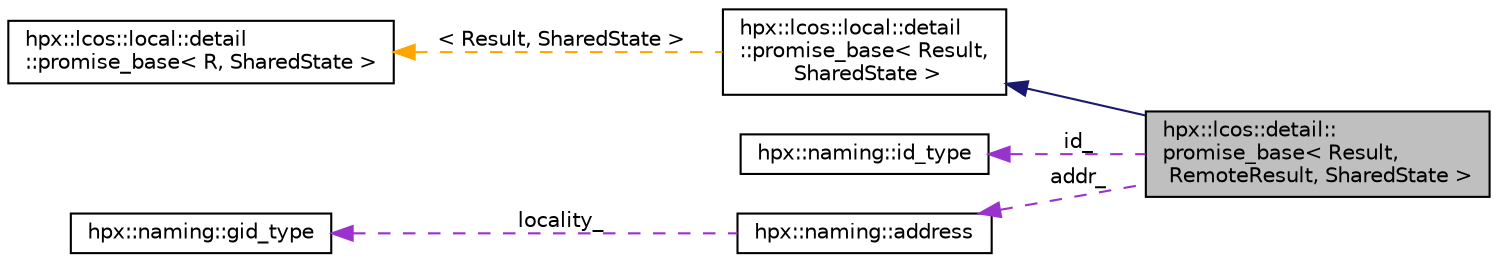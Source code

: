 digraph "hpx::lcos::detail::promise_base&lt; Result, RemoteResult, SharedState &gt;"
{
  edge [fontname="Helvetica",fontsize="10",labelfontname="Helvetica",labelfontsize="10"];
  node [fontname="Helvetica",fontsize="10",shape=record];
  rankdir="LR";
  Node13 [label="hpx::lcos::detail::\lpromise_base\< Result,\l RemoteResult, SharedState \>",height=0.2,width=0.4,color="black", fillcolor="grey75", style="filled", fontcolor="black"];
  Node14 -> Node13 [dir="back",color="midnightblue",fontsize="10",style="solid",fontname="Helvetica"];
  Node14 [label="hpx::lcos::local::detail\l::promise_base\< Result,\l SharedState \>",height=0.2,width=0.4,color="black", fillcolor="white", style="filled",URL="$d5/da1/classhpx_1_1lcos_1_1local_1_1detail_1_1promise__base.html"];
  Node15 -> Node14 [dir="back",color="orange",fontsize="10",style="dashed",label=" \< Result, SharedState \>" ,fontname="Helvetica"];
  Node15 [label="hpx::lcos::local::detail\l::promise_base\< R, SharedState \>",height=0.2,width=0.4,color="black", fillcolor="white", style="filled",URL="$d5/da1/classhpx_1_1lcos_1_1local_1_1detail_1_1promise__base.html"];
  Node16 -> Node13 [dir="back",color="darkorchid3",fontsize="10",style="dashed",label=" id_" ,fontname="Helvetica"];
  Node16 [label="hpx::naming::id_type",height=0.2,width=0.4,color="black", fillcolor="white", style="filled",URL="$db/dee/structhpx_1_1naming_1_1id__type.html"];
  Node17 -> Node13 [dir="back",color="darkorchid3",fontsize="10",style="dashed",label=" addr_" ,fontname="Helvetica"];
  Node17 [label="hpx::naming::address",height=0.2,width=0.4,color="black", fillcolor="white", style="filled",URL="$d2/d7f/structhpx_1_1naming_1_1address.html"];
  Node18 -> Node17 [dir="back",color="darkorchid3",fontsize="10",style="dashed",label=" locality_" ,fontname="Helvetica"];
  Node18 [label="hpx::naming::gid_type",height=0.2,width=0.4,color="black", fillcolor="white", style="filled",URL="$d3/d67/structhpx_1_1naming_1_1gid__type.html",tooltip="Global identifier for components across the HPX system. "];
}

